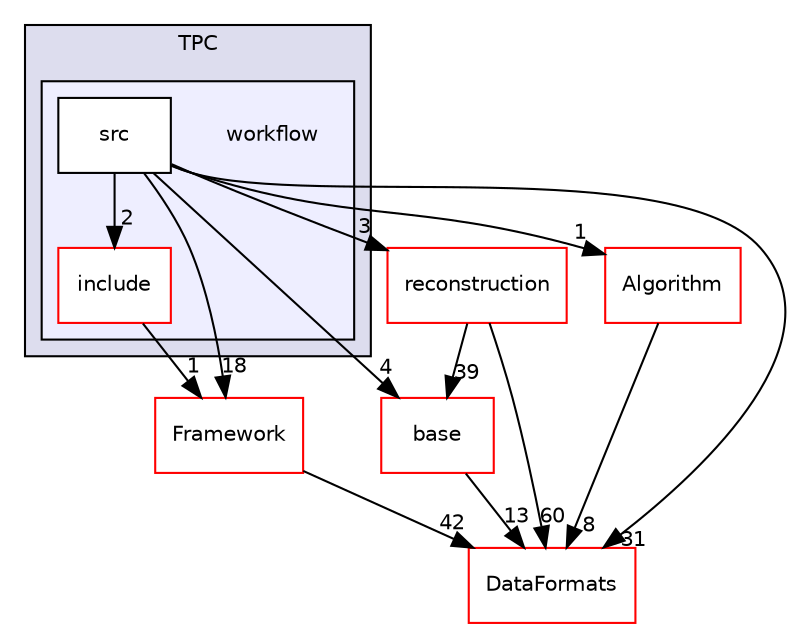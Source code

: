 digraph "/home/travis/build/AliceO2Group/AliceO2/Detectors/TPC/workflow" {
  bgcolor=transparent;
  compound=true
  node [ fontsize="10", fontname="Helvetica"];
  edge [ labelfontsize="10", labelfontname="Helvetica"];
  subgraph clusterdir_a597e8e061b11201a1dff411feb10d0b {
    graph [ bgcolor="#ddddee", pencolor="black", label="TPC" fontname="Helvetica", fontsize="10", URL="dir_a597e8e061b11201a1dff411feb10d0b.html"]
  subgraph clusterdir_9cc61f72f781098a662027b321784562 {
    graph [ bgcolor="#eeeeff", pencolor="black", label="" URL="dir_9cc61f72f781098a662027b321784562.html"];
    dir_9cc61f72f781098a662027b321784562 [shape=plaintext label="workflow"];
    dir_1ccc0e6feb2a9e42d8edde27429c6d63 [shape=box label="include" color="red" fillcolor="white" style="filled" URL="dir_1ccc0e6feb2a9e42d8edde27429c6d63.html"];
    dir_e9646061f272132c5cb2e771d1ee355f [shape=box label="src" color="black" fillcolor="white" style="filled" URL="dir_e9646061f272132c5cb2e771d1ee355f.html"];
  }
  }
  dir_677b030cc750909e4cd27413873678d8 [shape=box label="base" color="red" URL="dir_677b030cc750909e4cd27413873678d8.html"];
  dir_a5de047958dd458e809773c6ffaa8478 [shape=box label="reconstruction" color="red" URL="dir_a5de047958dd458e809773c6ffaa8478.html"];
  dir_8ba487e25de5ee77e05e9dce7582cb98 [shape=box label="Algorithm" color="red" URL="dir_8ba487e25de5ee77e05e9dce7582cb98.html"];
  dir_bcbb2cf9a3d3d83e5515c82071a07177 [shape=box label="Framework" color="red" URL="dir_bcbb2cf9a3d3d83e5515c82071a07177.html"];
  dir_2171f7ec022c5423887b07c69b2f5b48 [shape=box label="DataFormats" color="red" URL="dir_2171f7ec022c5423887b07c69b2f5b48.html"];
  dir_e9646061f272132c5cb2e771d1ee355f->dir_1ccc0e6feb2a9e42d8edde27429c6d63 [headlabel="2", labeldistance=1.5 headhref="dir_000361_000359.html"];
  dir_e9646061f272132c5cb2e771d1ee355f->dir_677b030cc750909e4cd27413873678d8 [headlabel="4", labeldistance=1.5 headhref="dir_000361_000229.html"];
  dir_e9646061f272132c5cb2e771d1ee355f->dir_a5de047958dd458e809773c6ffaa8478 [headlabel="3", labeldistance=1.5 headhref="dir_000361_000276.html"];
  dir_e9646061f272132c5cb2e771d1ee355f->dir_8ba487e25de5ee77e05e9dce7582cb98 [headlabel="1", labeldistance=1.5 headhref="dir_000361_000000.html"];
  dir_e9646061f272132c5cb2e771d1ee355f->dir_bcbb2cf9a3d3d83e5515c82071a07177 [headlabel="18", labeldistance=1.5 headhref="dir_000361_000037.html"];
  dir_e9646061f272132c5cb2e771d1ee355f->dir_2171f7ec022c5423887b07c69b2f5b48 [headlabel="31", labeldistance=1.5 headhref="dir_000361_000056.html"];
  dir_1ccc0e6feb2a9e42d8edde27429c6d63->dir_bcbb2cf9a3d3d83e5515c82071a07177 [headlabel="1", labeldistance=1.5 headhref="dir_000359_000037.html"];
  dir_677b030cc750909e4cd27413873678d8->dir_2171f7ec022c5423887b07c69b2f5b48 [headlabel="13", labeldistance=1.5 headhref="dir_000229_000056.html"];
  dir_a5de047958dd458e809773c6ffaa8478->dir_677b030cc750909e4cd27413873678d8 [headlabel="39", labeldistance=1.5 headhref="dir_000276_000229.html"];
  dir_a5de047958dd458e809773c6ffaa8478->dir_2171f7ec022c5423887b07c69b2f5b48 [headlabel="60", labeldistance=1.5 headhref="dir_000276_000056.html"];
  dir_8ba487e25de5ee77e05e9dce7582cb98->dir_2171f7ec022c5423887b07c69b2f5b48 [headlabel="8", labeldistance=1.5 headhref="dir_000000_000056.html"];
  dir_bcbb2cf9a3d3d83e5515c82071a07177->dir_2171f7ec022c5423887b07c69b2f5b48 [headlabel="42", labeldistance=1.5 headhref="dir_000037_000056.html"];
}

